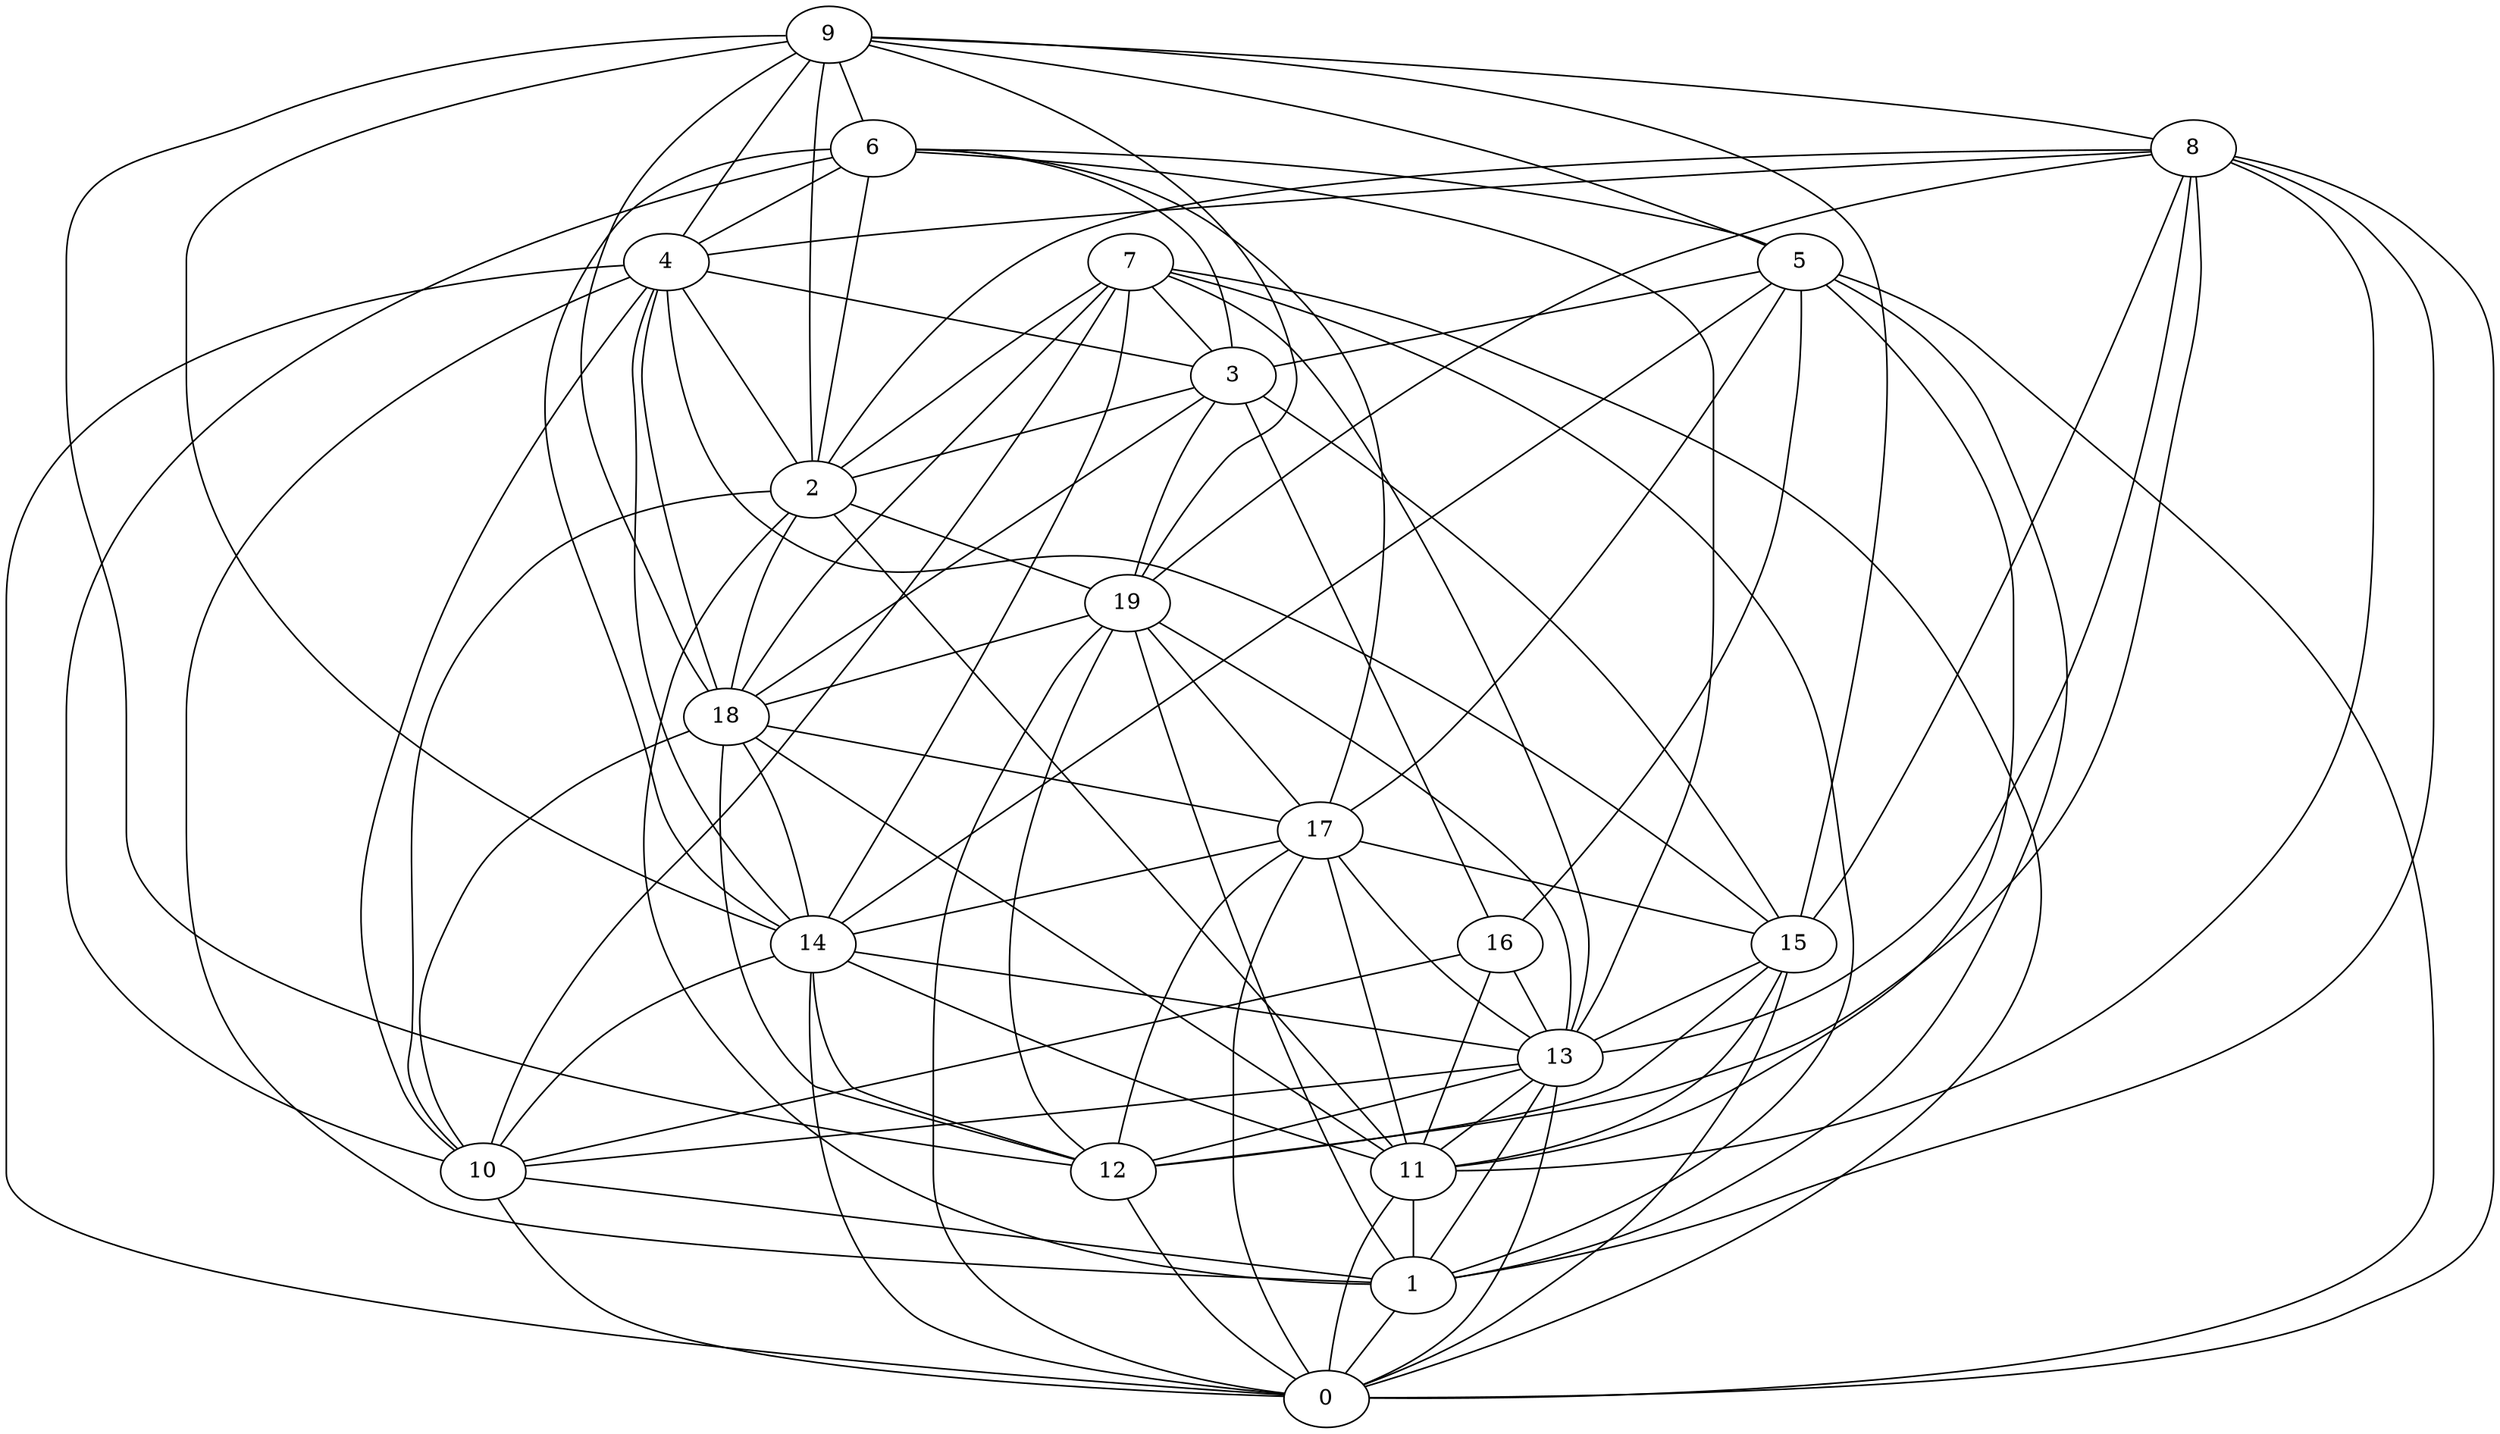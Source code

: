 digraph GG_graph {

subgraph G_graph {
edge [color = black]
"3" -> "19" [dir = none]
"3" -> "18" [dir = none]
"3" -> "15" [dir = none]
"16" -> "11" [dir = none]
"16" -> "10" [dir = none]
"16" -> "13" [dir = none]
"14" -> "12" [dir = none]
"14" -> "11" [dir = none]
"14" -> "0" [dir = none]
"14" -> "10" [dir = none]
"14" -> "13" [dir = none]
"2" -> "10" [dir = none]
"2" -> "11" [dir = none]
"2" -> "18" [dir = none]
"19" -> "13" [dir = none]
"19" -> "17" [dir = none]
"6" -> "4" [dir = none]
"6" -> "17" [dir = none]
"6" -> "14" [dir = none]
"6" -> "5" [dir = none]
"6" -> "3" [dir = none]
"6" -> "2" [dir = none]
"6" -> "10" [dir = none]
"5" -> "3" [dir = none]
"5" -> "17" [dir = none]
"5" -> "11" [dir = none]
"18" -> "14" [dir = none]
"11" -> "1" [dir = none]
"11" -> "0" [dir = none]
"7" -> "0" [dir = none]
"7" -> "13" [dir = none]
"7" -> "14" [dir = none]
"7" -> "3" [dir = none]
"7" -> "1" [dir = none]
"17" -> "15" [dir = none]
"17" -> "14" [dir = none]
"17" -> "11" [dir = none]
"17" -> "12" [dir = none]
"8" -> "0" [dir = none]
"8" -> "13" [dir = none]
"4" -> "18" [dir = none]
"4" -> "15" [dir = none]
"4" -> "0" [dir = none]
"9" -> "19" [dir = none]
"9" -> "6" [dir = none]
"9" -> "15" [dir = none]
"9" -> "18" [dir = none]
"9" -> "5" [dir = none]
"9" -> "14" [dir = none]
"9" -> "8" [dir = none]
"13" -> "10" [dir = none]
"13" -> "12" [dir = none]
"13" -> "11" [dir = none]
"15" -> "12" [dir = none]
"15" -> "11" [dir = none]
"15" -> "0" [dir = none]
"10" -> "1" [dir = none]
"19" -> "0" [dir = none]
"1" -> "0" [dir = none]
"8" -> "11" [dir = none]
"7" -> "10" [dir = none]
"12" -> "0" [dir = none]
"6" -> "13" [dir = none]
"3" -> "16" [dir = none]
"9" -> "4" [dir = none]
"13" -> "0" [dir = none]
"13" -> "1" [dir = none]
"5" -> "16" [dir = none]
"7" -> "18" [dir = none]
"9" -> "2" [dir = none]
"8" -> "2" [dir = none]
"5" -> "1" [dir = none]
"8" -> "12" [dir = none]
"4" -> "2" [dir = none]
"15" -> "13" [dir = none]
"10" -> "0" [dir = none]
"8" -> "1" [dir = none]
"5" -> "14" [dir = none]
"8" -> "15" [dir = none]
"9" -> "12" [dir = none]
"18" -> "17" [dir = none]
"4" -> "3" [dir = none]
"3" -> "2" [dir = none]
"18" -> "12" [dir = none]
"17" -> "0" [dir = none]
"2" -> "19" [dir = none]
"8" -> "4" [dir = none]
"17" -> "13" [dir = none]
"18" -> "10" [dir = none]
"18" -> "11" [dir = none]
"19" -> "1" [dir = none]
"4" -> "1" [dir = none]
"2" -> "1" [dir = none]
"7" -> "2" [dir = none]
"8" -> "19" [dir = none]
"4" -> "14" [dir = none]
"19" -> "18" [dir = none]
"19" -> "12" [dir = none]
"5" -> "0" [dir = none]
"4" -> "10" [dir = none]
}

}
